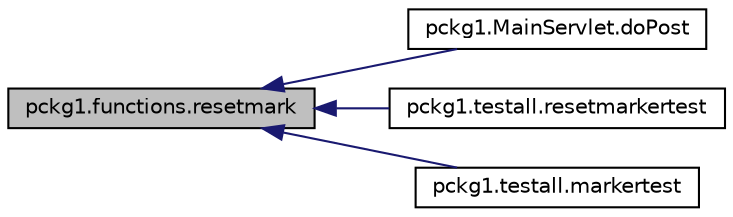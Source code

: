 digraph "pckg1.functions.resetmark"
{
  edge [fontname="Helvetica",fontsize="10",labelfontname="Helvetica",labelfontsize="10"];
  node [fontname="Helvetica",fontsize="10",shape=record];
  rankdir="LR";
  Node1 [label="pckg1.functions.resetmark",height=0.2,width=0.4,color="black", fillcolor="grey75", style="filled", fontcolor="black"];
  Node1 -> Node2 [dir="back",color="midnightblue",fontsize="10",style="solid",fontname="Helvetica"];
  Node2 [label="pckg1.MainServlet.doPost",height=0.2,width=0.4,color="black", fillcolor="white", style="filled",URL="$classpckg1_1_1_main_servlet.html#a1d28b6a30c1e6beebe25c7853ca6e8fe"];
  Node1 -> Node3 [dir="back",color="midnightblue",fontsize="10",style="solid",fontname="Helvetica"];
  Node3 [label="pckg1.testall.resetmarkertest",height=0.2,width=0.4,color="black", fillcolor="white", style="filled",URL="$classpckg1_1_1testall.html#a4d61486b76d24858afca8ab389c455d3"];
  Node1 -> Node4 [dir="back",color="midnightblue",fontsize="10",style="solid",fontname="Helvetica"];
  Node4 [label="pckg1.testall.markertest",height=0.2,width=0.4,color="black", fillcolor="white", style="filled",URL="$classpckg1_1_1testall.html#a9394d541380e2e8761becd3eba457d98"];
}

